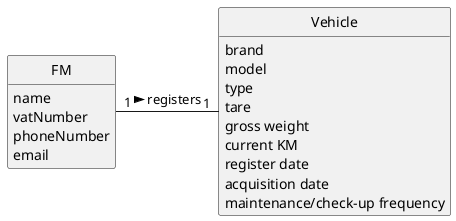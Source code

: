 @startuml
skinparam monochrome true
skinparam packageStyle rectangle
skinparam shadowing false

'left to right direction

skinparam classAttributeIconSize 0

hide circle
hide methods

'title Domain Model

'class Platform {
'  -description
'}

class FM {
    name
    vatNumber
    phoneNumber
    email
}

class Vehicle {
    brand
    model
    type
    tare
    gross weight
    current KM
    register date
    acquisition date
    maintenance/check-up frequency
}

FM "1" - "1" Vehicle : registers >
@enduml